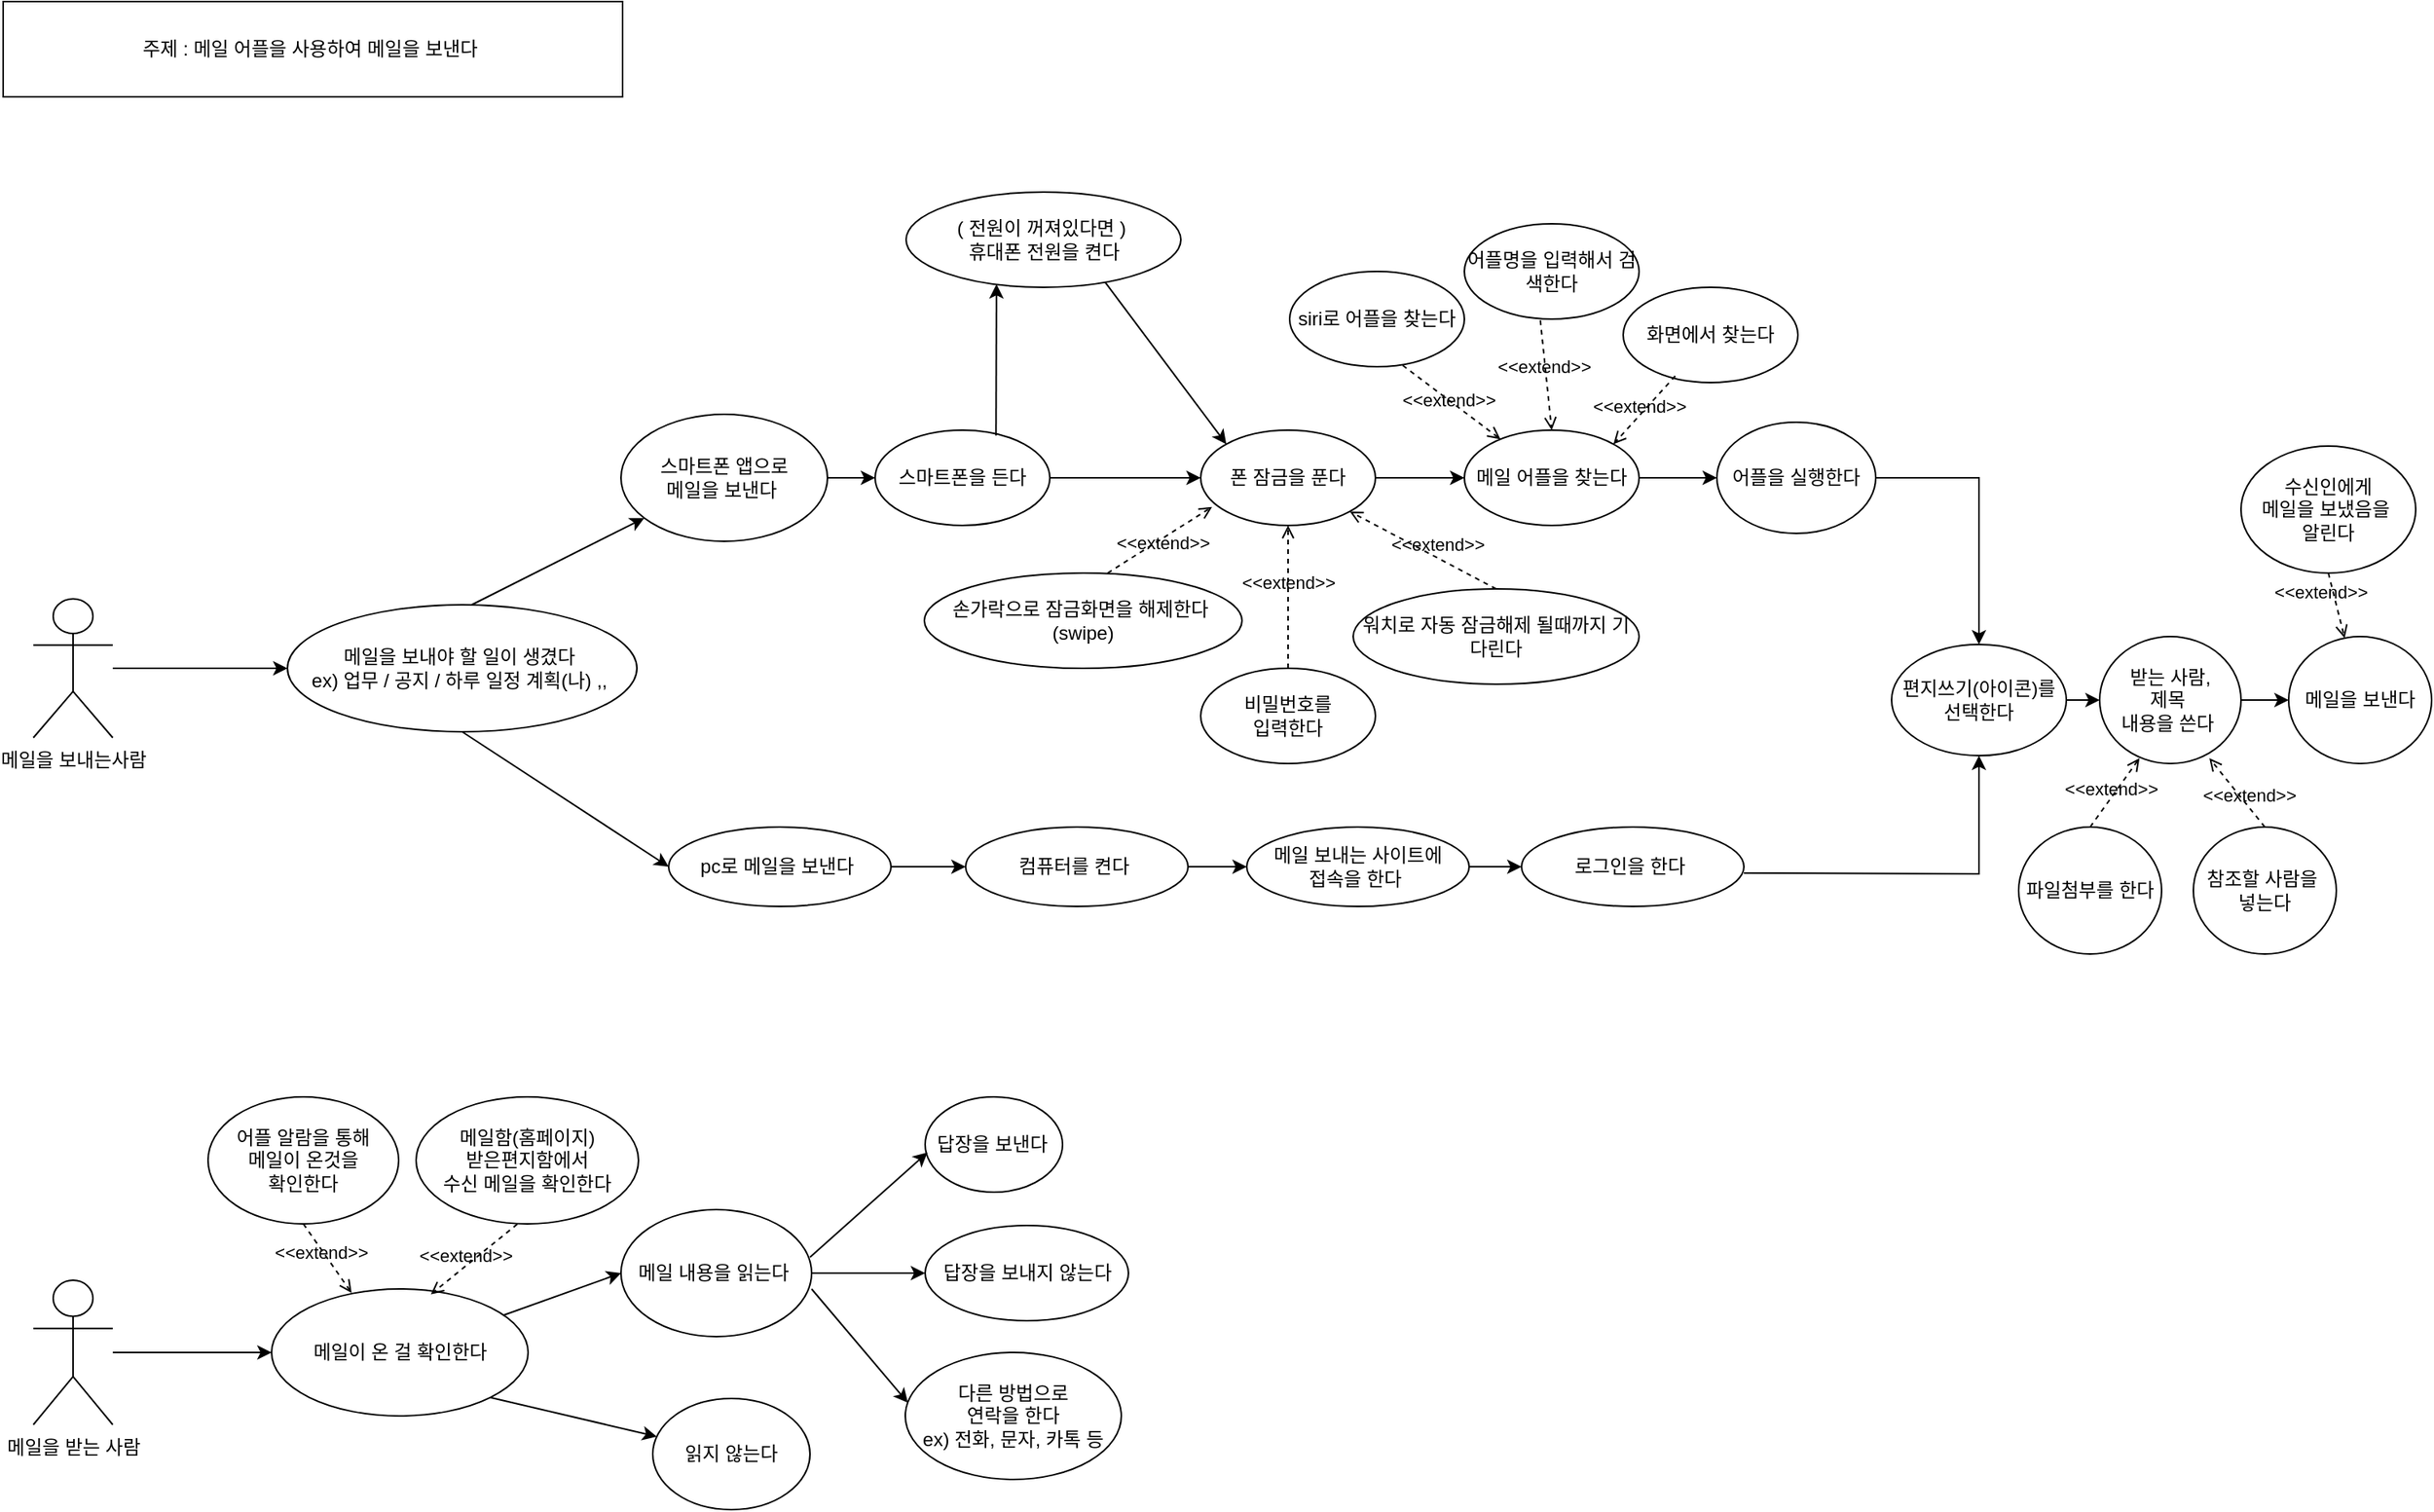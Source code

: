 <mxfile version="21.8.2" type="github">
  <diagram name="페이지-1" id="xmTBzVtpNkQksvbnsbZ5">
    <mxGraphModel dx="2074" dy="1110" grid="1" gridSize="10" guides="1" tooltips="1" connect="1" arrows="1" fold="1" page="1" pageScale="1" pageWidth="827" pageHeight="1169" math="0" shadow="0">
      <root>
        <mxCell id="0" />
        <mxCell id="1" parent="0" />
        <mxCell id="mH2rhqGKQyN5SWyq2DwY-1" value="주제 : 메일 어플을 사용하여 메일을 보낸다&amp;nbsp;" style="rounded=0;whiteSpace=wrap;html=1;" parent="1" vertex="1">
          <mxGeometry x="11" y="620" width="390" height="60" as="geometry" />
        </mxCell>
        <mxCell id="AR608SKm-qjw57Sl3JIb-60" value="" style="edgeStyle=orthogonalEdgeStyle;rounded=0;orthogonalLoop=1;jettySize=auto;html=1;" parent="1" source="mH2rhqGKQyN5SWyq2DwY-2" target="mH2rhqGKQyN5SWyq2DwY-3" edge="1">
          <mxGeometry relative="1" as="geometry" />
        </mxCell>
        <mxCell id="mH2rhqGKQyN5SWyq2DwY-2" value="메일을 보내는사람" style="shape=umlActor;verticalLabelPosition=bottom;verticalAlign=top;html=1;outlineConnect=0;" parent="1" vertex="1">
          <mxGeometry x="30" y="996.25" width="50" height="87.5" as="geometry" />
        </mxCell>
        <mxCell id="mH2rhqGKQyN5SWyq2DwY-3" value="메일을 보내야 할&amp;nbsp;일이 생겼다&amp;nbsp;&lt;br&gt;ex) 업무 / 공지 / 하루 일정 계획(나) ,,&amp;nbsp;&lt;br&gt;" style="ellipse;whiteSpace=wrap;html=1;" parent="1" vertex="1">
          <mxGeometry x="190" y="1000" width="220" height="80" as="geometry" />
        </mxCell>
        <mxCell id="mH2rhqGKQyN5SWyq2DwY-4" value="수신인에게&lt;br&gt;메일을 보냈음을&amp;nbsp;&lt;br&gt;알린다" style="ellipse;whiteSpace=wrap;html=1;" parent="1" vertex="1">
          <mxGeometry x="1420" y="900" width="110" height="80" as="geometry" />
        </mxCell>
        <mxCell id="AR608SKm-qjw57Sl3JIb-58" value="" style="edgeStyle=orthogonalEdgeStyle;rounded=0;orthogonalLoop=1;jettySize=auto;html=1;" parent="1" source="mH2rhqGKQyN5SWyq2DwY-5" target="AR608SKm-qjw57Sl3JIb-28" edge="1">
          <mxGeometry relative="1" as="geometry" />
        </mxCell>
        <mxCell id="mH2rhqGKQyN5SWyq2DwY-5" value="어플을 실행한다" style="ellipse;whiteSpace=wrap;html=1;" parent="1" vertex="1">
          <mxGeometry x="1090" y="885" width="100" height="70" as="geometry" />
        </mxCell>
        <mxCell id="AR608SKm-qjw57Sl3JIb-56" value="" style="edgeStyle=orthogonalEdgeStyle;rounded=0;orthogonalLoop=1;jettySize=auto;html=1;" parent="1" source="mH2rhqGKQyN5SWyq2DwY-6" target="AR608SKm-qjw57Sl3JIb-1" edge="1">
          <mxGeometry relative="1" as="geometry" />
        </mxCell>
        <mxCell id="mH2rhqGKQyN5SWyq2DwY-6" value="받는 사람,&lt;br&gt;제목&amp;nbsp;&lt;br&gt;내용을 쓴다&amp;nbsp;" style="ellipse;whiteSpace=wrap;html=1;" parent="1" vertex="1">
          <mxGeometry x="1331" y="1020" width="89" height="80" as="geometry" />
        </mxCell>
        <mxCell id="AR608SKm-qjw57Sl3JIb-1" value="메일을 보낸다" style="ellipse;whiteSpace=wrap;html=1;" parent="1" vertex="1">
          <mxGeometry x="1450" y="1020" width="90" height="80" as="geometry" />
        </mxCell>
        <mxCell id="AR608SKm-qjw57Sl3JIb-3" value="스마트폰을 든다" style="ellipse;whiteSpace=wrap;html=1;" parent="1" vertex="1">
          <mxGeometry x="560" y="890" width="110" height="60" as="geometry" />
        </mxCell>
        <mxCell id="AR608SKm-qjw57Sl3JIb-5" value="폰 잠금을 푼다" style="ellipse;whiteSpace=wrap;html=1;" parent="1" vertex="1">
          <mxGeometry x="765" y="890" width="110" height="60" as="geometry" />
        </mxCell>
        <mxCell id="AR608SKm-qjw57Sl3JIb-6" value="( 전원이 꺼져있다면 )&amp;nbsp;&lt;br&gt;휴대폰 전원을 켠다" style="ellipse;whiteSpace=wrap;html=1;" parent="1" vertex="1">
          <mxGeometry x="579.5" y="740" width="173" height="60" as="geometry" />
        </mxCell>
        <mxCell id="AR608SKm-qjw57Sl3JIb-26" value="" style="edgeStyle=orthogonalEdgeStyle;rounded=0;orthogonalLoop=1;jettySize=auto;html=1;" parent="1" source="AR608SKm-qjw57Sl3JIb-8" target="mH2rhqGKQyN5SWyq2DwY-5" edge="1">
          <mxGeometry relative="1" as="geometry" />
        </mxCell>
        <mxCell id="AR608SKm-qjw57Sl3JIb-8" value="메일 어플을 찾는다" style="ellipse;whiteSpace=wrap;html=1;" parent="1" vertex="1">
          <mxGeometry x="931" y="890" width="110" height="60" as="geometry" />
        </mxCell>
        <mxCell id="AR608SKm-qjw57Sl3JIb-9" value="비밀번호를 &lt;br&gt;입력한다" style="ellipse;whiteSpace=wrap;html=1;" parent="1" vertex="1">
          <mxGeometry x="765" y="1040" width="110" height="60" as="geometry" />
        </mxCell>
        <mxCell id="AR608SKm-qjw57Sl3JIb-10" value="워치로 자동 잠금해제 될때까지 기다린다" style="ellipse;whiteSpace=wrap;html=1;" parent="1" vertex="1">
          <mxGeometry x="861" y="990" width="180" height="60" as="geometry" />
        </mxCell>
        <mxCell id="AR608SKm-qjw57Sl3JIb-11" value="화면에서 찾는다" style="ellipse;whiteSpace=wrap;html=1;" parent="1" vertex="1">
          <mxGeometry x="1031" y="800" width="110" height="60" as="geometry" />
        </mxCell>
        <mxCell id="AR608SKm-qjw57Sl3JIb-12" value="어플명을 입력해서 검색한다" style="ellipse;whiteSpace=wrap;html=1;" parent="1" vertex="1">
          <mxGeometry x="931" y="760" width="110" height="60" as="geometry" />
        </mxCell>
        <mxCell id="AR608SKm-qjw57Sl3JIb-14" value="&amp;lt;&amp;lt;extend&amp;gt;&amp;gt;" style="html=1;verticalAlign=bottom;labelBackgroundColor=none;endArrow=open;endFill=0;dashed=1;rounded=0;exitX=0.577;exitY=0;exitDx=0;exitDy=0;exitPerimeter=0;entryX=0.065;entryY=0.806;entryDx=0;entryDy=0;entryPerimeter=0;" parent="1" source="AR608SKm-qjw57Sl3JIb-23" target="AR608SKm-qjw57Sl3JIb-5" edge="1">
          <mxGeometry x="-0.111" y="-10" width="160" relative="1" as="geometry">
            <mxPoint x="661" y="1160" as="sourcePoint" />
            <mxPoint x="681" y="950" as="targetPoint" />
            <mxPoint as="offset" />
          </mxGeometry>
        </mxCell>
        <mxCell id="AR608SKm-qjw57Sl3JIb-15" value="&amp;lt;&amp;lt;extend&amp;gt;&amp;gt;" style="html=1;verticalAlign=bottom;labelBackgroundColor=none;endArrow=open;endFill=0;dashed=1;rounded=0;entryX=0.5;entryY=1;entryDx=0;entryDy=0;exitX=0.5;exitY=0;exitDx=0;exitDy=0;" parent="1" source="AR608SKm-qjw57Sl3JIb-9" target="AR608SKm-qjw57Sl3JIb-5" edge="1">
          <mxGeometry width="160" relative="1" as="geometry">
            <mxPoint x="851" y="980" as="sourcePoint" />
            <mxPoint x="558" y="1195" as="targetPoint" />
          </mxGeometry>
        </mxCell>
        <mxCell id="AR608SKm-qjw57Sl3JIb-16" value="&amp;lt;&amp;lt;extend&amp;gt;&amp;gt;" style="html=1;verticalAlign=bottom;labelBackgroundColor=none;endArrow=open;endFill=0;dashed=1;rounded=0;exitX=0.5;exitY=0;exitDx=0;exitDy=0;entryX=1;entryY=1;entryDx=0;entryDy=0;" parent="1" source="AR608SKm-qjw57Sl3JIb-10" target="AR608SKm-qjw57Sl3JIb-5" edge="1">
          <mxGeometry x="-0.206" y="1" width="160" relative="1" as="geometry">
            <mxPoint x="733.98" y="1147.02" as="sourcePoint" />
            <mxPoint x="941" y="960" as="targetPoint" />
            <mxPoint as="offset" />
          </mxGeometry>
        </mxCell>
        <mxCell id="AR608SKm-qjw57Sl3JIb-17" value="&amp;lt;&amp;lt;extend&amp;gt;&amp;gt;" style="html=1;verticalAlign=bottom;labelBackgroundColor=none;endArrow=open;endFill=0;dashed=1;rounded=0;exitX=0.435;exitY=1.014;exitDx=0;exitDy=0;exitPerimeter=0;entryX=0.5;entryY=0;entryDx=0;entryDy=0;" parent="1" source="AR608SKm-qjw57Sl3JIb-12" target="AR608SKm-qjw57Sl3JIb-8" edge="1">
          <mxGeometry x="0.1" y="-2" width="160" relative="1" as="geometry">
            <mxPoint x="1148" y="810" as="sourcePoint" />
            <mxPoint x="1001" y="830" as="targetPoint" />
            <mxPoint as="offset" />
          </mxGeometry>
        </mxCell>
        <mxCell id="AR608SKm-qjw57Sl3JIb-18" value="&amp;lt;&amp;lt;extend&amp;gt;&amp;gt;" style="html=1;verticalAlign=bottom;labelBackgroundColor=none;endArrow=open;endFill=0;dashed=1;rounded=0;exitX=0.298;exitY=0.931;exitDx=0;exitDy=0;exitPerimeter=0;entryX=1;entryY=0;entryDx=0;entryDy=0;" parent="1" source="AR608SKm-qjw57Sl3JIb-11" target="AR608SKm-qjw57Sl3JIb-8" edge="1">
          <mxGeometry x="0.248" y="2" width="160" relative="1" as="geometry">
            <mxPoint x="1186" y="815" as="sourcePoint" />
            <mxPoint x="1081" y="870" as="targetPoint" />
            <mxPoint as="offset" />
          </mxGeometry>
        </mxCell>
        <mxCell id="AR608SKm-qjw57Sl3JIb-19" value="" style="endArrow=classic;html=1;rounded=0;entryX=0.329;entryY=0.967;entryDx=0;entryDy=0;entryPerimeter=0;exitX=0.692;exitY=0.056;exitDx=0;exitDy=0;exitPerimeter=0;" parent="1" source="AR608SKm-qjw57Sl3JIb-3" target="AR608SKm-qjw57Sl3JIb-6" edge="1">
          <mxGeometry width="50" height="50" relative="1" as="geometry">
            <mxPoint x="590.01" y="925.98" as="sourcePoint" />
            <mxPoint x="648.963" y="856" as="targetPoint" />
          </mxGeometry>
        </mxCell>
        <mxCell id="AR608SKm-qjw57Sl3JIb-20" value="" style="endArrow=classic;html=1;rounded=0;exitX=1;exitY=0.5;exitDx=0;exitDy=0;entryX=0;entryY=0.5;entryDx=0;entryDy=0;" parent="1" source="AR608SKm-qjw57Sl3JIb-3" target="AR608SKm-qjw57Sl3JIb-5" edge="1">
          <mxGeometry width="50" height="50" relative="1" as="geometry">
            <mxPoint x="581" y="984.99" as="sourcePoint" />
            <mxPoint x="631" y="1070" as="targetPoint" />
          </mxGeometry>
        </mxCell>
        <mxCell id="AR608SKm-qjw57Sl3JIb-21" value="" style="endArrow=classic;html=1;rounded=0;exitX=0.724;exitY=0.944;exitDx=0;exitDy=0;exitPerimeter=0;entryX=0;entryY=0;entryDx=0;entryDy=0;" parent="1" source="AR608SKm-qjw57Sl3JIb-6" target="AR608SKm-qjw57Sl3JIb-5" edge="1">
          <mxGeometry width="50" height="50" relative="1" as="geometry">
            <mxPoint x="678" y="810" as="sourcePoint" />
            <mxPoint x="674" y="1123" as="targetPoint" />
          </mxGeometry>
        </mxCell>
        <mxCell id="AR608SKm-qjw57Sl3JIb-22" value="" style="endArrow=classic;html=1;rounded=0;entryX=0;entryY=0.5;entryDx=0;entryDy=0;exitX=1;exitY=0.5;exitDx=0;exitDy=0;" parent="1" source="AR608SKm-qjw57Sl3JIb-5" target="AR608SKm-qjw57Sl3JIb-8" edge="1">
          <mxGeometry width="50" height="50" relative="1" as="geometry">
            <mxPoint x="901" y="940" as="sourcePoint" />
            <mxPoint x="761" y="992" as="targetPoint" />
          </mxGeometry>
        </mxCell>
        <mxCell id="AR608SKm-qjw57Sl3JIb-23" value="손가락으로 잠금화면을 해제한다&amp;nbsp;&lt;br&gt;(swipe)" style="ellipse;whiteSpace=wrap;html=1;" parent="1" vertex="1">
          <mxGeometry x="591" y="980" width="200" height="60" as="geometry" />
        </mxCell>
        <mxCell id="AR608SKm-qjw57Sl3JIb-24" value="siri로 어플을 찾는다" style="ellipse;whiteSpace=wrap;html=1;" parent="1" vertex="1">
          <mxGeometry x="821" y="790" width="110" height="60" as="geometry" />
        </mxCell>
        <mxCell id="AR608SKm-qjw57Sl3JIb-25" value="&amp;lt;&amp;lt;extend&amp;gt;&amp;gt;" style="html=1;verticalAlign=bottom;labelBackgroundColor=none;endArrow=open;endFill=0;dashed=1;rounded=0;exitX=0.647;exitY=0.986;exitDx=0;exitDy=0;exitPerimeter=0;" parent="1" source="AR608SKm-qjw57Sl3JIb-24" target="AR608SKm-qjw57Sl3JIb-8" edge="1">
          <mxGeometry x="0.076" y="-7" width="160" relative="1" as="geometry">
            <mxPoint x="964" y="960" as="sourcePoint" />
            <mxPoint x="881" y="880" as="targetPoint" />
            <mxPoint as="offset" />
          </mxGeometry>
        </mxCell>
        <mxCell id="AR608SKm-qjw57Sl3JIb-31" value="" style="edgeStyle=orthogonalEdgeStyle;rounded=0;orthogonalLoop=1;jettySize=auto;html=1;" parent="1" source="AR608SKm-qjw57Sl3JIb-28" target="mH2rhqGKQyN5SWyq2DwY-6" edge="1">
          <mxGeometry relative="1" as="geometry" />
        </mxCell>
        <mxCell id="AR608SKm-qjw57Sl3JIb-28" value="편지쓰기(아이콘)를 &lt;br&gt;선택한다" style="ellipse;whiteSpace=wrap;html=1;" parent="1" vertex="1">
          <mxGeometry x="1200" y="1025" width="110" height="70" as="geometry" />
        </mxCell>
        <mxCell id="AR608SKm-qjw57Sl3JIb-29" value="파일첨부를 한다" style="ellipse;whiteSpace=wrap;html=1;" parent="1" vertex="1">
          <mxGeometry x="1280" y="1140" width="90" height="80" as="geometry" />
        </mxCell>
        <mxCell id="AR608SKm-qjw57Sl3JIb-30" value="참조할 사람을&amp;nbsp;&lt;br&gt;넣는다" style="ellipse;whiteSpace=wrap;html=1;" parent="1" vertex="1">
          <mxGeometry x="1390" y="1140" width="90" height="80" as="geometry" />
        </mxCell>
        <mxCell id="AR608SKm-qjw57Sl3JIb-33" value="&amp;lt;&amp;lt;extend&amp;gt;&amp;gt;" style="html=1;verticalAlign=bottom;labelBackgroundColor=none;endArrow=open;endFill=0;dashed=1;rounded=0;exitX=0.5;exitY=0;exitDx=0;exitDy=0;entryX=0.776;entryY=0.958;entryDx=0;entryDy=0;entryPerimeter=0;" parent="1" source="AR608SKm-qjw57Sl3JIb-30" target="mH2rhqGKQyN5SWyq2DwY-6" edge="1">
          <mxGeometry x="-0.465" y="1" width="160" relative="1" as="geometry">
            <mxPoint x="1522" y="1149" as="sourcePoint" />
            <mxPoint x="1430" y="1100" as="targetPoint" />
            <mxPoint as="offset" />
          </mxGeometry>
        </mxCell>
        <mxCell id="AR608SKm-qjw57Sl3JIb-34" value="&amp;lt;&amp;lt;extend&amp;gt;&amp;gt;" style="html=1;verticalAlign=bottom;labelBackgroundColor=none;endArrow=open;endFill=0;dashed=1;rounded=0;exitX=0.5;exitY=0;exitDx=0;exitDy=0;entryX=0.282;entryY=0.958;entryDx=0;entryDy=0;entryPerimeter=0;" parent="1" source="AR608SKm-qjw57Sl3JIb-29" target="mH2rhqGKQyN5SWyq2DwY-6" edge="1">
          <mxGeometry x="-0.218" y="-1" width="160" relative="1" as="geometry">
            <mxPoint x="1300" y="1142" as="sourcePoint" />
            <mxPoint x="1366" y="1100" as="targetPoint" />
            <mxPoint y="1" as="offset" />
          </mxGeometry>
        </mxCell>
        <mxCell id="AR608SKm-qjw57Sl3JIb-61" value="" style="edgeStyle=orthogonalEdgeStyle;rounded=0;orthogonalLoop=1;jettySize=auto;html=1;" parent="1" source="AR608SKm-qjw57Sl3JIb-35" target="AR608SKm-qjw57Sl3JIb-36" edge="1">
          <mxGeometry relative="1" as="geometry" />
        </mxCell>
        <mxCell id="AR608SKm-qjw57Sl3JIb-35" value="메일을 받는 사람" style="shape=umlActor;verticalLabelPosition=bottom;verticalAlign=top;html=1;outlineConnect=0;" parent="1" vertex="1">
          <mxGeometry x="30" y="1425.5" width="50" height="91" as="geometry" />
        </mxCell>
        <mxCell id="AR608SKm-qjw57Sl3JIb-36" value="메일이 온 걸 확인한다" style="ellipse;whiteSpace=wrap;html=1;" parent="1" vertex="1">
          <mxGeometry x="180" y="1431" width="161.5" height="80" as="geometry" />
        </mxCell>
        <mxCell id="AR608SKm-qjw57Sl3JIb-37" value="답장을 보낸다&amp;nbsp;" style="ellipse;whiteSpace=wrap;html=1;" parent="1" vertex="1">
          <mxGeometry x="591.5" y="1310" width="86.5" height="60" as="geometry" />
        </mxCell>
        <mxCell id="AR608SKm-qjw57Sl3JIb-51" value="" style="edgeStyle=orthogonalEdgeStyle;rounded=0;orthogonalLoop=1;jettySize=auto;html=1;" parent="1" source="AR608SKm-qjw57Sl3JIb-38" target="AR608SKm-qjw57Sl3JIb-40" edge="1">
          <mxGeometry relative="1" as="geometry" />
        </mxCell>
        <mxCell id="AR608SKm-qjw57Sl3JIb-38" value="메일 내용을 읽는다&amp;nbsp;" style="ellipse;whiteSpace=wrap;html=1;" parent="1" vertex="1">
          <mxGeometry x="400" y="1381" width="120" height="80" as="geometry" />
        </mxCell>
        <mxCell id="AR608SKm-qjw57Sl3JIb-39" value="읽지 않는다" style="ellipse;whiteSpace=wrap;html=1;" parent="1" vertex="1">
          <mxGeometry x="420" y="1500" width="99" height="70" as="geometry" />
        </mxCell>
        <mxCell id="AR608SKm-qjw57Sl3JIb-40" value="답장을 보내지 않는다" style="ellipse;whiteSpace=wrap;html=1;" parent="1" vertex="1">
          <mxGeometry x="591.5" y="1391" width="128" height="60" as="geometry" />
        </mxCell>
        <mxCell id="AR608SKm-qjw57Sl3JIb-42" value="어플 알람을 통해&lt;br&gt;메일이 온것을&lt;br&gt;확인한다" style="ellipse;whiteSpace=wrap;html=1;" parent="1" vertex="1">
          <mxGeometry x="140" y="1310" width="120" height="80" as="geometry" />
        </mxCell>
        <mxCell id="AR608SKm-qjw57Sl3JIb-43" value="메일함(홈페이지)&lt;br&gt;받은편지함에서&lt;br&gt;수신 메일을 확인한다" style="ellipse;whiteSpace=wrap;html=1;" parent="1" vertex="1">
          <mxGeometry x="271" y="1310" width="140" height="80" as="geometry" />
        </mxCell>
        <mxCell id="AR608SKm-qjw57Sl3JIb-44" value="다른 방법으로 &lt;br&gt;연락을 한다&lt;br&gt;ex) 전화, 문자, 카톡 등" style="ellipse;whiteSpace=wrap;html=1;" parent="1" vertex="1">
          <mxGeometry x="579" y="1471" width="136" height="80" as="geometry" />
        </mxCell>
        <mxCell id="AR608SKm-qjw57Sl3JIb-46" value="" style="endArrow=classic;html=1;rounded=0;entryX=0;entryY=0.5;entryDx=0;entryDy=0;" parent="1" source="AR608SKm-qjw57Sl3JIb-36" target="AR608SKm-qjw57Sl3JIb-38" edge="1">
          <mxGeometry width="50" height="50" relative="1" as="geometry">
            <mxPoint x="341.5" y="1461" as="sourcePoint" />
            <mxPoint x="391.5" y="1411" as="targetPoint" />
          </mxGeometry>
        </mxCell>
        <mxCell id="AR608SKm-qjw57Sl3JIb-47" value="" style="endArrow=classic;html=1;rounded=0;exitX=1;exitY=1;exitDx=0;exitDy=0;" parent="1" source="AR608SKm-qjw57Sl3JIb-36" target="AR608SKm-qjw57Sl3JIb-39" edge="1">
          <mxGeometry width="50" height="50" relative="1" as="geometry">
            <mxPoint x="310" y="1501" as="sourcePoint" />
            <mxPoint x="420" y="1540" as="targetPoint" />
          </mxGeometry>
        </mxCell>
        <mxCell id="AR608SKm-qjw57Sl3JIb-50" value="" style="endArrow=classic;html=1;rounded=0;entryX=0.017;entryY=0.583;entryDx=0;entryDy=0;entryPerimeter=0;" parent="1" target="AR608SKm-qjw57Sl3JIb-37" edge="1">
          <mxGeometry width="50" height="50" relative="1" as="geometry">
            <mxPoint x="519" y="1411" as="sourcePoint" />
            <mxPoint x="569" y="1361" as="targetPoint" />
          </mxGeometry>
        </mxCell>
        <mxCell id="AR608SKm-qjw57Sl3JIb-52" value="" style="endArrow=classic;html=1;rounded=0;entryX=0.012;entryY=0.396;entryDx=0;entryDy=0;entryPerimeter=0;" parent="1" target="AR608SKm-qjw57Sl3JIb-44" edge="1">
          <mxGeometry width="50" height="50" relative="1" as="geometry">
            <mxPoint x="520" y="1431" as="sourcePoint" />
            <mxPoint x="590" y="1491" as="targetPoint" />
          </mxGeometry>
        </mxCell>
        <mxCell id="AR608SKm-qjw57Sl3JIb-53" value="&amp;lt;&amp;lt;extend&amp;gt;&amp;gt;" style="html=1;verticalAlign=bottom;labelBackgroundColor=none;endArrow=open;endFill=0;dashed=1;rounded=0;exitX=0.455;exitY=1.002;exitDx=0;exitDy=0;exitPerimeter=0;entryX=0.621;entryY=0.042;entryDx=0;entryDy=0;entryPerimeter=0;" parent="1" source="AR608SKm-qjw57Sl3JIb-43" target="AR608SKm-qjw57Sl3JIb-36" edge="1">
          <mxGeometry x="0.248" y="2" width="160" relative="1" as="geometry">
            <mxPoint x="320" y="1390" as="sourcePoint" />
            <mxPoint x="281" y="1433" as="targetPoint" />
            <mxPoint as="offset" />
          </mxGeometry>
        </mxCell>
        <mxCell id="AR608SKm-qjw57Sl3JIb-54" value="&amp;lt;&amp;lt;extend&amp;gt;&amp;gt;" style="html=1;verticalAlign=bottom;labelBackgroundColor=none;endArrow=open;endFill=0;dashed=1;rounded=0;exitX=0.5;exitY=1;exitDx=0;exitDy=0;entryX=0.312;entryY=0.031;entryDx=0;entryDy=0;entryPerimeter=0;" parent="1" source="AR608SKm-qjw57Sl3JIb-42" target="AR608SKm-qjw57Sl3JIb-36" edge="1">
          <mxGeometry x="0.076" y="-7" width="160" relative="1" as="geometry">
            <mxPoint x="188" y="1390" as="sourcePoint" />
            <mxPoint x="250" y="1437" as="targetPoint" />
            <mxPoint as="offset" />
          </mxGeometry>
        </mxCell>
        <mxCell id="AR608SKm-qjw57Sl3JIb-57" value="&amp;lt;&amp;lt;extend&amp;gt;&amp;gt;" style="html=1;verticalAlign=bottom;labelBackgroundColor=none;endArrow=open;endFill=0;dashed=1;rounded=0;exitX=0.5;exitY=1;exitDx=0;exitDy=0;" parent="1" source="mH2rhqGKQyN5SWyq2DwY-4" target="AR608SKm-qjw57Sl3JIb-1" edge="1">
          <mxGeometry x="-0.111" y="-10" width="160" relative="1" as="geometry">
            <mxPoint x="1480" y="981" as="sourcePoint" />
            <mxPoint x="1546" y="939" as="targetPoint" />
            <mxPoint as="offset" />
          </mxGeometry>
        </mxCell>
        <mxCell id="FEZay8IE20rS208wA2WH-11" value="" style="edgeStyle=orthogonalEdgeStyle;rounded=0;orthogonalLoop=1;jettySize=auto;html=1;" edge="1" parent="1" source="FEZay8IE20rS208wA2WH-2" target="FEZay8IE20rS208wA2WH-5">
          <mxGeometry relative="1" as="geometry" />
        </mxCell>
        <mxCell id="FEZay8IE20rS208wA2WH-2" value="pc로 메일을 보낸다&amp;nbsp;" style="ellipse;whiteSpace=wrap;html=1;" vertex="1" parent="1">
          <mxGeometry x="430" y="1140" width="140" height="50" as="geometry" />
        </mxCell>
        <mxCell id="FEZay8IE20rS208wA2WH-14" value="" style="edgeStyle=orthogonalEdgeStyle;rounded=0;orthogonalLoop=1;jettySize=auto;html=1;" edge="1" parent="1" source="FEZay8IE20rS208wA2WH-3" target="AR608SKm-qjw57Sl3JIb-3">
          <mxGeometry relative="1" as="geometry" />
        </mxCell>
        <mxCell id="FEZay8IE20rS208wA2WH-3" value="스마트폰 앱으로 &lt;br&gt;메일을 보낸다&amp;nbsp;" style="ellipse;whiteSpace=wrap;html=1;" vertex="1" parent="1">
          <mxGeometry x="400" y="880" width="130" height="80" as="geometry" />
        </mxCell>
        <mxCell id="FEZay8IE20rS208wA2WH-12" value="" style="edgeStyle=orthogonalEdgeStyle;rounded=0;orthogonalLoop=1;jettySize=auto;html=1;" edge="1" parent="1" source="FEZay8IE20rS208wA2WH-5" target="FEZay8IE20rS208wA2WH-6">
          <mxGeometry relative="1" as="geometry" />
        </mxCell>
        <mxCell id="FEZay8IE20rS208wA2WH-5" value="컴퓨터를 켠다&amp;nbsp;" style="ellipse;whiteSpace=wrap;html=1;" vertex="1" parent="1">
          <mxGeometry x="617" y="1140" width="140" height="50" as="geometry" />
        </mxCell>
        <mxCell id="FEZay8IE20rS208wA2WH-13" value="" style="edgeStyle=orthogonalEdgeStyle;rounded=0;orthogonalLoop=1;jettySize=auto;html=1;" edge="1" parent="1" source="FEZay8IE20rS208wA2WH-6" target="FEZay8IE20rS208wA2WH-7">
          <mxGeometry relative="1" as="geometry" />
        </mxCell>
        <mxCell id="FEZay8IE20rS208wA2WH-6" value="메일 보내는 사이트에&lt;br&gt;접속을 한다&amp;nbsp;" style="ellipse;whiteSpace=wrap;html=1;" vertex="1" parent="1">
          <mxGeometry x="794" y="1140" width="140" height="50" as="geometry" />
        </mxCell>
        <mxCell id="FEZay8IE20rS208wA2WH-7" value="로그인을 한다&amp;nbsp;" style="ellipse;whiteSpace=wrap;html=1;" vertex="1" parent="1">
          <mxGeometry x="967" y="1140" width="140" height="50" as="geometry" />
        </mxCell>
        <mxCell id="FEZay8IE20rS208wA2WH-8" value="" style="endArrow=classic;html=1;rounded=0;" edge="1" parent="1" target="FEZay8IE20rS208wA2WH-3">
          <mxGeometry width="50" height="50" relative="1" as="geometry">
            <mxPoint x="306" y="1000" as="sourcePoint" />
            <mxPoint x="356" y="950" as="targetPoint" />
          </mxGeometry>
        </mxCell>
        <mxCell id="FEZay8IE20rS208wA2WH-9" value="" style="endArrow=classic;html=1;rounded=0;entryX=0;entryY=0.5;entryDx=0;entryDy=0;exitX=0.5;exitY=1;exitDx=0;exitDy=0;" edge="1" parent="1" source="mH2rhqGKQyN5SWyq2DwY-3" target="FEZay8IE20rS208wA2WH-2">
          <mxGeometry width="50" height="50" relative="1" as="geometry">
            <mxPoint x="300" y="1130" as="sourcePoint" />
            <mxPoint x="850" y="1140" as="targetPoint" />
          </mxGeometry>
        </mxCell>
        <mxCell id="FEZay8IE20rS208wA2WH-10" value="" style="edgeStyle=orthogonalEdgeStyle;rounded=0;orthogonalLoop=1;jettySize=auto;html=1;entryX=0.5;entryY=1;entryDx=0;entryDy=0;" edge="1" parent="1" target="AR608SKm-qjw57Sl3JIb-28">
          <mxGeometry relative="1" as="geometry">
            <mxPoint x="1107" y="1169" as="sourcePoint" />
            <mxPoint x="1172" y="1274" as="targetPoint" />
          </mxGeometry>
        </mxCell>
      </root>
    </mxGraphModel>
  </diagram>
</mxfile>

